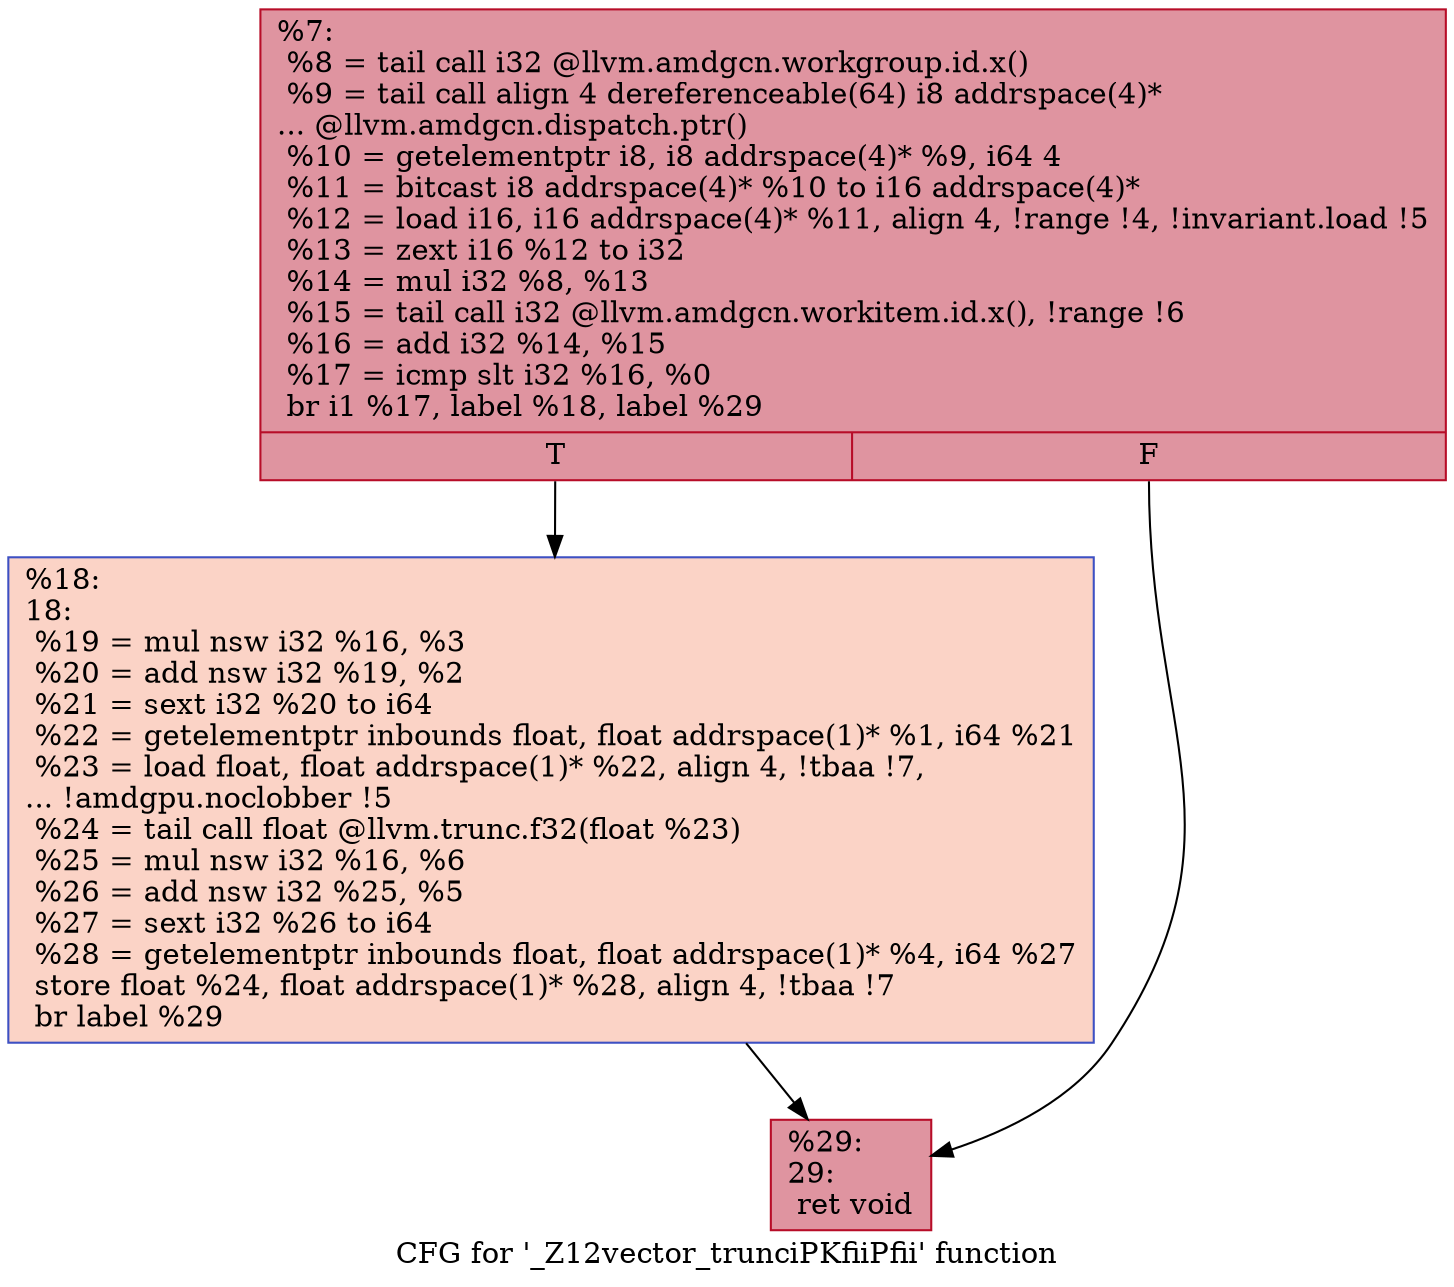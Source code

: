 digraph "CFG for '_Z12vector_trunciPKfiiPfii' function" {
	label="CFG for '_Z12vector_trunciPKfiiPfii' function";

	Node0x57772d0 [shape=record,color="#b70d28ff", style=filled, fillcolor="#b70d2870",label="{%7:\l  %8 = tail call i32 @llvm.amdgcn.workgroup.id.x()\l  %9 = tail call align 4 dereferenceable(64) i8 addrspace(4)*\l... @llvm.amdgcn.dispatch.ptr()\l  %10 = getelementptr i8, i8 addrspace(4)* %9, i64 4\l  %11 = bitcast i8 addrspace(4)* %10 to i16 addrspace(4)*\l  %12 = load i16, i16 addrspace(4)* %11, align 4, !range !4, !invariant.load !5\l  %13 = zext i16 %12 to i32\l  %14 = mul i32 %8, %13\l  %15 = tail call i32 @llvm.amdgcn.workitem.id.x(), !range !6\l  %16 = add i32 %14, %15\l  %17 = icmp slt i32 %16, %0\l  br i1 %17, label %18, label %29\l|{<s0>T|<s1>F}}"];
	Node0x57772d0:s0 -> Node0x5779200;
	Node0x57772d0:s1 -> Node0x5779290;
	Node0x5779200 [shape=record,color="#3d50c3ff", style=filled, fillcolor="#f59c7d70",label="{%18:\l18:                                               \l  %19 = mul nsw i32 %16, %3\l  %20 = add nsw i32 %19, %2\l  %21 = sext i32 %20 to i64\l  %22 = getelementptr inbounds float, float addrspace(1)* %1, i64 %21\l  %23 = load float, float addrspace(1)* %22, align 4, !tbaa !7,\l... !amdgpu.noclobber !5\l  %24 = tail call float @llvm.trunc.f32(float %23)\l  %25 = mul nsw i32 %16, %6\l  %26 = add nsw i32 %25, %5\l  %27 = sext i32 %26 to i64\l  %28 = getelementptr inbounds float, float addrspace(1)* %4, i64 %27\l  store float %24, float addrspace(1)* %28, align 4, !tbaa !7\l  br label %29\l}"];
	Node0x5779200 -> Node0x5779290;
	Node0x5779290 [shape=record,color="#b70d28ff", style=filled, fillcolor="#b70d2870",label="{%29:\l29:                                               \l  ret void\l}"];
}
